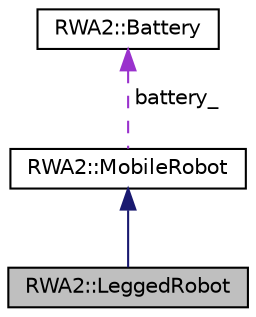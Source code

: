 digraph "RWA2::LeggedRobot"
{
 // LATEX_PDF_SIZE
  edge [fontname="Helvetica",fontsize="10",labelfontname="Helvetica",labelfontsize="10"];
  node [fontname="Helvetica",fontsize="10",shape=record];
  Node1 [label="RWA2::LeggedRobot",height=0.2,width=0.4,color="black", fillcolor="grey75", style="filled", fontcolor="black",tooltip="The LeggedRobot class represents a legged robot that can move, rotate, jump, and kick."];
  Node2 -> Node1 [dir="back",color="midnightblue",fontsize="10",style="solid",fontname="Helvetica"];
  Node2 [label="RWA2::MobileRobot",height=0.2,width=0.4,color="black", fillcolor="white", style="filled",URL="$class_r_w_a2_1_1_mobile_robot.html",tooltip="Class for the mobile robot."];
  Node3 -> Node2 [dir="back",color="darkorchid3",fontsize="10",style="dashed",label=" battery_" ,fontname="Helvetica"];
  Node3 [label="RWA2::Battery",height=0.2,width=0.4,color="black", fillcolor="white", style="filled",URL="$class_r_w_a2_1_1_battery.html",tooltip="Class for the battery."];
}
